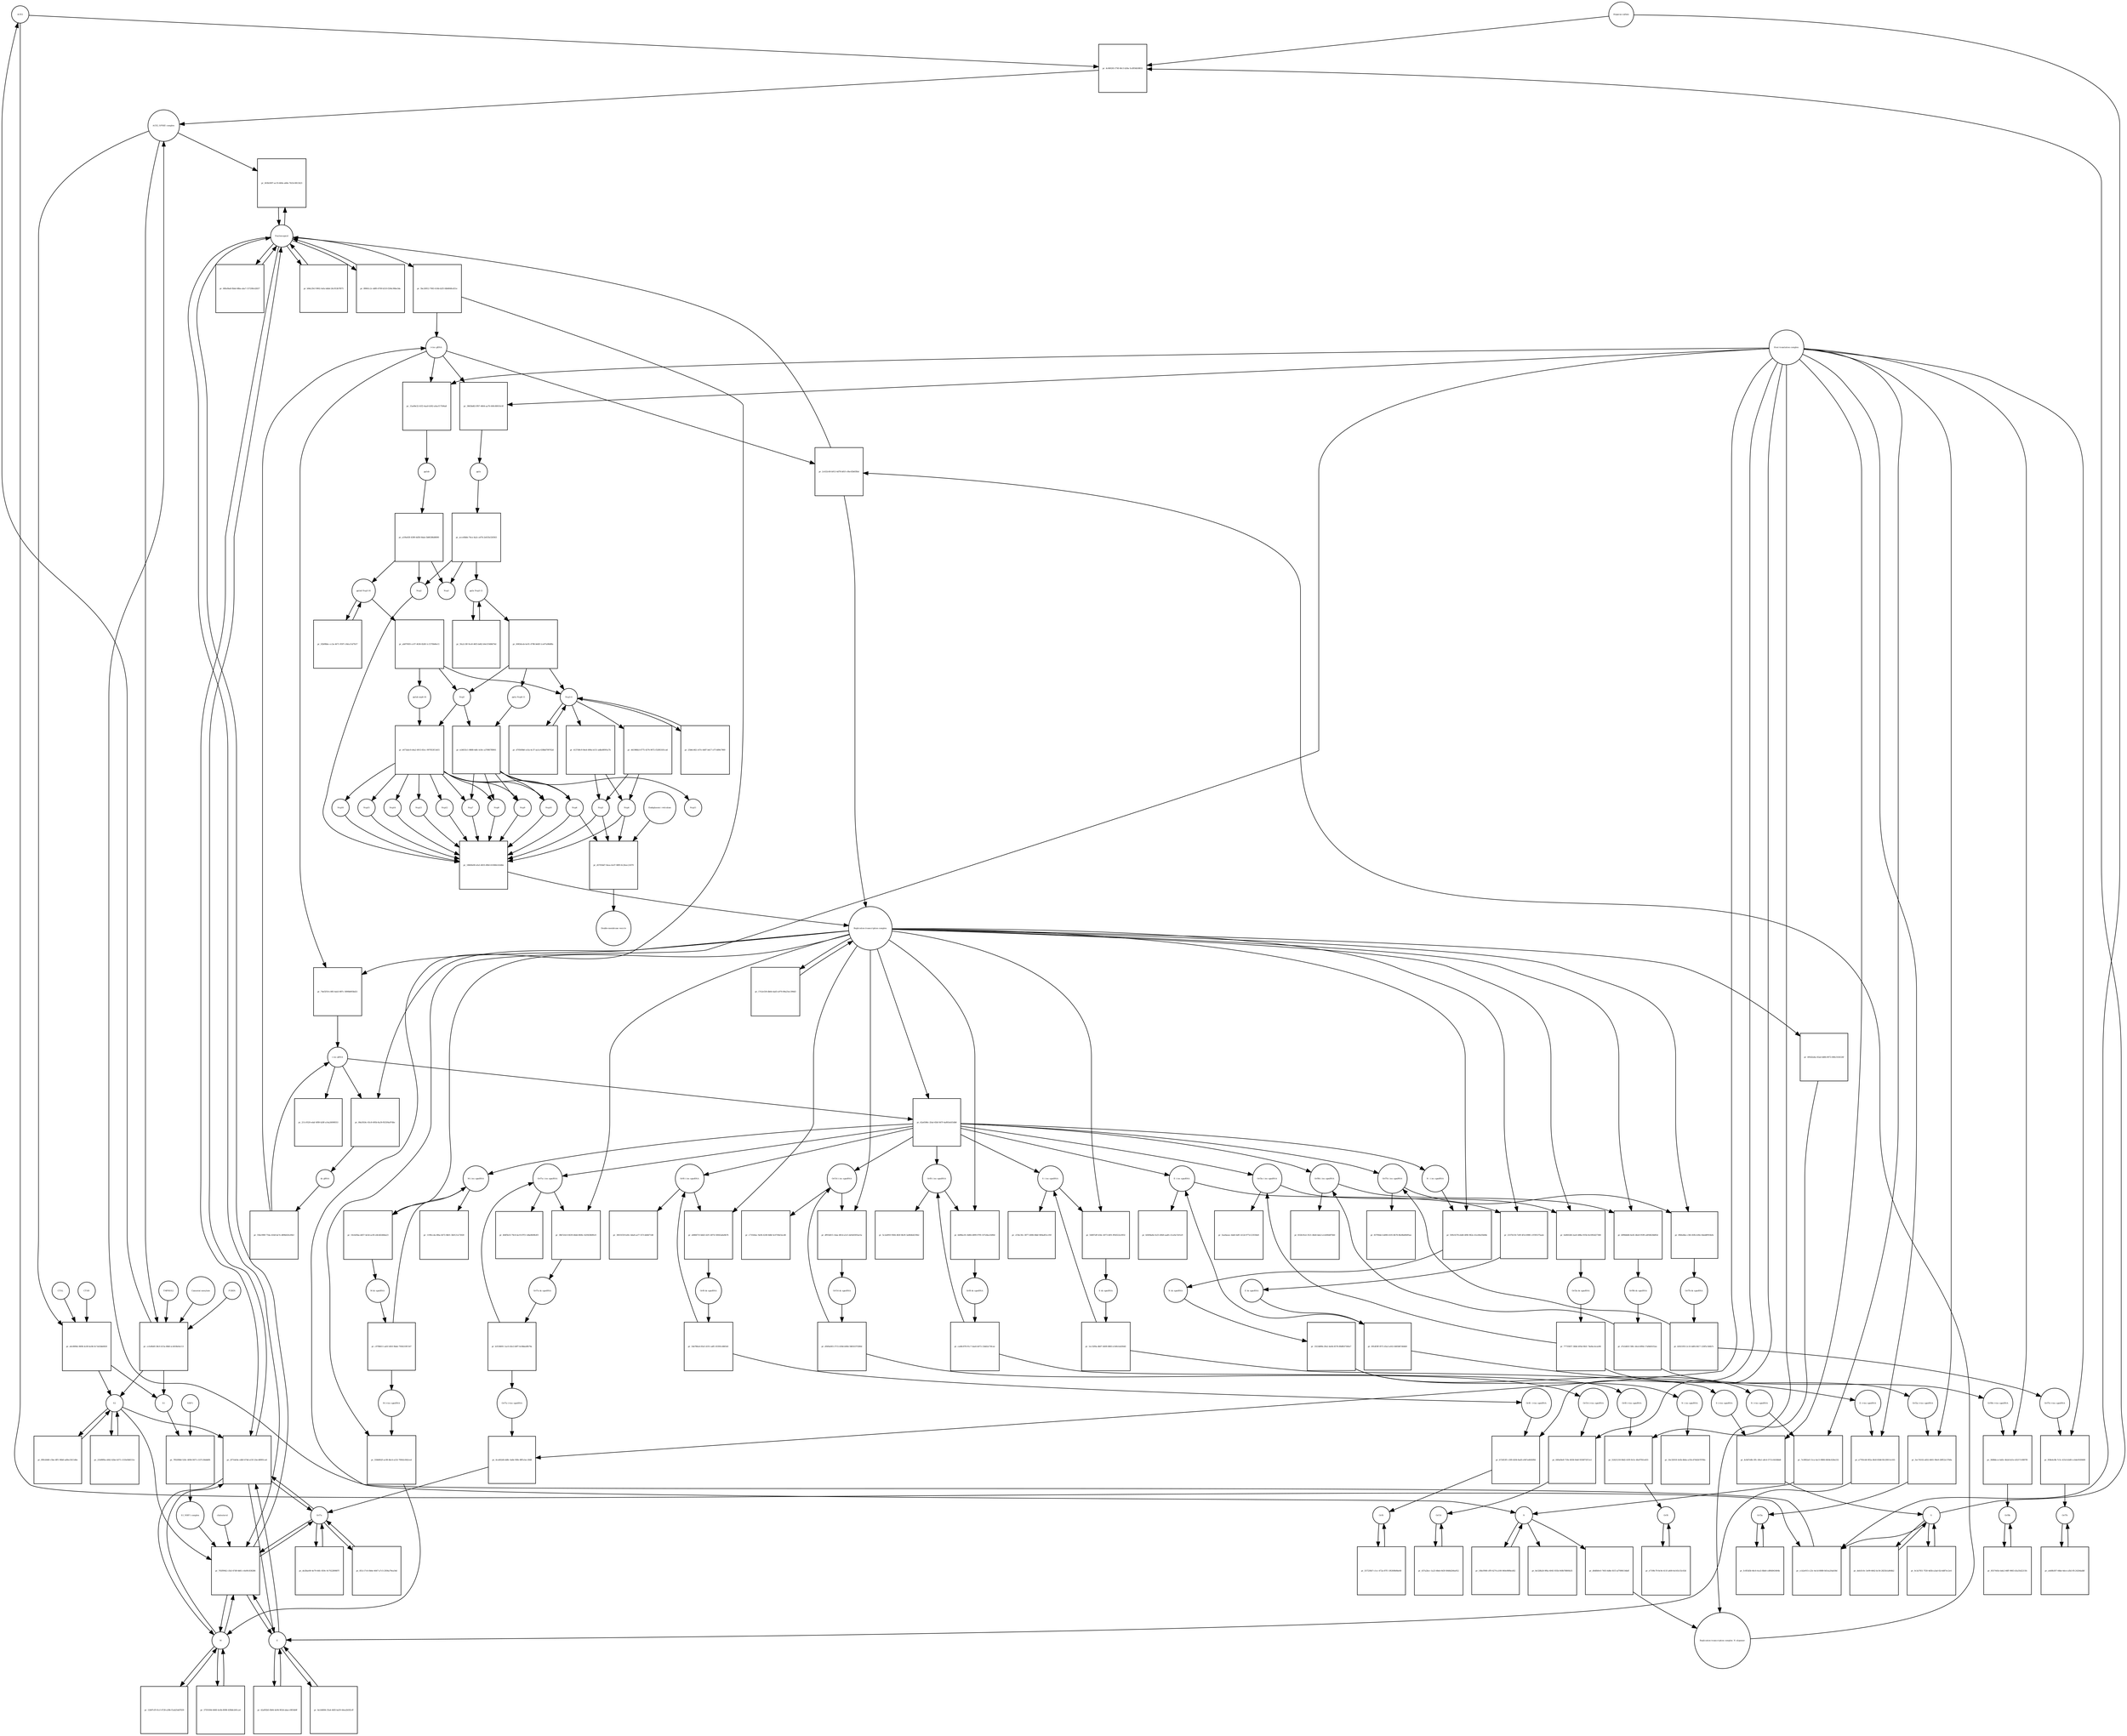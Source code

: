 strict digraph  {
ACE2 [annotation="", bipartite=0, cls=macromolecule, fontsize=4, label=ACE2, shape=circle];
"pr_4c660261-f74f-40c5-b26a-5cd954b58832" [annotation="", bipartite=1, cls=process, fontsize=4, label="pr_4c660261-f74f-40c5-b26a-5cd954b58832", shape=square];
"ACE2_SPIKE complex" [annotation="", bipartite=0, cls=complex, fontsize=4, label="ACE2_SPIKE complex", shape=circle];
"Heparan sulfate" [annotation="urn_miriam_obo.chebi_CHEBI%3A28815", bipartite=0, cls="simple chemical", fontsize=4, label="Heparan sulfate", shape=circle];
S [annotation=urn_miriam_uniprot_P0DTC2, bipartite=0, cls=macromolecule, fontsize=4, label=S, shape=circle];
Nucleocapsid [annotation="urn_miriam_obo.go_GO%3A0019013", bipartite=0, cls=complex, fontsize=4, label=Nucleocapsid, shape=circle];
"pr_603b3097-ac19-460e-a68e-7b53c0813423" [annotation="", bipartite=1, cls=process, fontsize=4, label="pr_603b3097-ac19-460e-a68e-7b53c0813423", shape=square];
"pr_a6c889b2-8696-4c69-bc86-9c7a62bb0820" [annotation="", bipartite=1, cls=process, fontsize=4, label="pr_a6c889b2-8696-4c69-bc86-9c7a62bb0820", shape=square];
S2 [annotation=urn_miriam_interpro_IPR002552, bipartite=0, cls=macromolecule, fontsize=4, label=S2, shape=circle];
CTSB [annotation="", bipartite=0, cls=macromolecule, fontsize=4, label=CTSB, shape=circle];
CTSL [annotation="", bipartite=0, cls=macromolecule, fontsize=4, label=CTSL, shape=circle];
S1 [annotation=urn_miriam_interpro_IPR002551, bipartite=0, cls=macromolecule, fontsize=4, label=S1, shape=circle];
"pr_ccb2e915-c23c-4e1d-8088-0d1ea20ab58d" [annotation="", bipartite=1, cls=process, fontsize=4, label="pr_ccb2e915-c23c-4e1d-8088-0d1ea20ab58d", shape=square];
"pr_765f9942-c5b3-47d9-8d61-c6e9fc838286" [annotation="", bipartite=1, cls=process, fontsize=4, label="pr_765f9942-c5b3-47d9-8d61-c6e9fc838286", shape=square];
cholesterol [annotation="urn_miriam_obo.chebi_CHEBI%3A16113", bipartite=0, cls="simple chemical", fontsize=4, label=cholesterol, shape=circle];
"S1_NRP1 complex" [annotation="", bipartite=0, cls=complex, fontsize=4, label="S1_NRP1 complex", shape=circle];
E [annotation=urn_miriam_uniprot_P0DTC4, bipartite=0, cls=macromolecule, fontsize=4, label=E, shape=circle];
M [annotation=urn_miriam_uniprot_P0DTC5, bipartite=0, cls=macromolecule, fontsize=4, label=M, shape=circle];
Orf7a [annotation=urn_miriam_uniprot_P0DTC7, bipartite=0, cls=macromolecule, fontsize=4, label=Orf7a, shape=circle];
"pr_5bc26912-7083-414b-b2f3-fdb6848cd51e" [annotation="", bipartite=1, cls=process, fontsize=4, label="pr_5bc26912-7083-414b-b2f3-fdb6848cd51e", shape=square];
"(+)ss gRNA" [annotation=urn_miriam_refseq_NC_045512, bipartite=0, cls="nucleic acid feature", fontsize=4, label="(+)ss gRNA", shape=circle];
N [annotation=urn_miriam_uniprot_P0DTC9, bipartite=0, cls="macromolecule multimer", fontsize=4, label=N, shape=circle];
"pr_b9dc29cf-9002-4efa-bdbd-26c953b7f875" [annotation="", bipartite=1, cls=process, fontsize=4, label="pr_b9dc29cf-9002-4efa-bdbd-26c953b7f875", shape=square];
"pr_89841c2c-ddf0-4769-b510-f264c96be3da" [annotation="", bipartite=1, cls=process, fontsize=4, label="pr_89841c2c-ddf0-4769-b510-f264c96be3da", shape=square];
"pr_8e328b26-9f6a-4045-935b-049b78800b35" [annotation="", bipartite=1, cls=process, fontsize=4, label="pr_8e328b26-9f6a-4045-935b-049b78800b35", shape=square];
"pr_18bcf908-cff9-4274-a100-060e989bcd02" [annotation="", bipartite=1, cls=process, fontsize=4, label="pr_18bcf908-cff9-4274-a100-060e989bcd02", shape=square];
"N (+)ss sgmRNA" [annotation=urn_miriam_ncbigene_43740575, bipartite=0, cls="nucleic acid feature", fontsize=4, label="N (+)ss sgmRNA", shape=circle];
"pr_7e3002a0-11ca-4a13-9806-6604c626e232" [annotation="", bipartite=1, cls=process, fontsize=4, label="pr_7e3002a0-11ca-4a13-9806-6604c626e232", shape=square];
"Host translation complex" [annotation="urn_miriam_obo.go_GO%3A0070992", bipartite=0, cls=complex, fontsize=4, label="Host translation complex", shape=circle];
"pr_68fa0ba8-fbbd-48ba-aba7-157208cd2837" [annotation="", bipartite=1, cls=process, fontsize=4, label="pr_68fa0ba8-fbbd-48ba-aba7-157208cd2837", shape=square];
"pr_ccfa9b49-38c0-415a-86bf-ec4038e9a113" [annotation="", bipartite=1, cls=process, fontsize=4, label="pr_ccfa9b49-38c0-415a-86bf-ec4038e9a113", shape=square];
FURIN [annotation="", bipartite=0, cls=macromolecule, fontsize=4, label=FURIN, shape=circle];
TMPRSS2 [annotation="", bipartite=0, cls=macromolecule, fontsize=4, label=TMPRSS2, shape=circle];
"Camostat mesylate" [annotation="urn_miriam_pubchem.compound_2536", bipartite=0, cls="simple chemical", fontsize=4, label="Camostat mesylate", shape=circle];
"pr_9f9cb9d0-c5be-4ff1-96b0-ad9ec5611d6e" [annotation="", bipartite=1, cls=process, fontsize=4, label="pr_9f9cb9d0-c5be-4ff1-96b0-ad9ec5611d6e", shape=square];
"Replication transcription complex_N oligomer" [annotation="", bipartite=0, cls=complex, fontsize=4, label="Replication transcription complex_N oligomer", shape=circle];
"pr_2c432c60-b913-4d78-b81f-c0bc63b65fbd" [annotation="", bipartite=1, cls=process, fontsize=4, label="pr_2c432c60-b913-4d78-b81f-c0bc63b65fbd", shape=square];
"Replication transcription complex" [annotation="", bipartite=0, cls=complex, fontsize=4, label="Replication transcription complex", shape=circle];
"pr_2f71de9a-cdb9-474d-a15f-23ec48991ca6" [annotation="", bipartite=1, cls=process, fontsize=4, label="pr_2f71de9a-cdb9-474d-a15f-23ec48991ca6", shape=square];
"pr_21b99f0a-e842-42be-b371-c533e0b8151e" [annotation="", bipartite=1, cls=process, fontsize=4, label="pr_21b99f0a-e842-42be-b371-c533e0b8151e", shape=square];
"pp1a Nsp3-11" [annotation=urn_miriam_uniprot_P0DTC1, bipartite=0, cls=macromolecule, fontsize=4, label="pp1a Nsp3-11", shape=circle];
"pr_6083dceb-bc81-4788-b6d9-1ce07a08d8fa" [annotation="", bipartite=1, cls=process, fontsize=4, label="pr_6083dceb-bc81-4788-b6d9-1ce07a08d8fa", shape=square];
"pp1a Nsp6-11" [annotation=urn_miriam_uniprot_P0DTC1, bipartite=0, cls=macromolecule, fontsize=4, label="pp1a Nsp6-11", shape=circle];
"Nsp3-4" [annotation="urn_miriam_ncbiprotein_YP_009725299|urn_miriam_ncbiprotein_YP_009725300", bipartite=0, cls=macromolecule, fontsize=4, label="Nsp3-4", shape=circle];
Nsp5 [annotation=urn_miriam_ncbiprotein_YP_009725301, bipartite=0, cls="macromolecule multimer", fontsize=4, label=Nsp5, shape=circle];
"Endoplasmic reticulum" [annotation="urn_miriam_obo.go_GO%3A0005783", bipartite=0, cls=complex, fontsize=4, label="Endoplasmic reticulum", shape=circle];
"pr_d57056d7-9eea-4cd7-98f9-0c2feec21879" [annotation="", bipartite=1, cls=process, fontsize=4, label="pr_d57056d7-9eea-4cd7-98f9-0c2feec21879", shape=square];
"Double-membrane vesicle" [annotation="urn_miriam_obo.go_GO%3A0039718", bipartite=0, cls=complex, fontsize=4, label="Double-membrane vesicle", shape=circle];
Nsp4 [annotation=urn_miriam_ncbiprotein_YP_009725300, bipartite=0, cls=macromolecule, fontsize=4, label=Nsp4, shape=circle];
Nsp3 [annotation=urn_miriam_ncbiprotein_YP_009725299, bipartite=0, cls=macromolecule, fontsize=4, label=Nsp3, shape=circle];
Nsp6 [annotation=urn_miriam_ncbiprotein_YP_009725302, bipartite=0, cls=macromolecule, fontsize=4, label=Nsp6, shape=circle];
"pr_5fa2c18f-9ce9-46f3-bd42-b0e519d8d74d" [annotation="", bipartite=1, cls=process, fontsize=4, label="pr_5fa2c18f-9ce9-46f3-bd42-b0e519d8d74d", shape=square];
"pr_25b6c462-c67e-4487-b417-cf71489e7969" [annotation="", bipartite=1, cls=process, fontsize=4, label="pr_25b6c462-c67e-4487-b417-cf71489e7969", shape=square];
"pp1ab Nsp3-16" [annotation=urn_miriam_uniprot_P0DTD1, bipartite=0, cls=macromolecule, fontsize=4, label="pp1ab Nsp3-16", shape=circle];
"pr_02bf8bbc-cc3a-4471-9597-c9dca7af7b57" [annotation="", bipartite=1, cls=process, fontsize=4, label="pr_02bf8bbc-cc3a-4471-9597-c9dca7af7b57", shape=square];
"pr_ab87f493-cc07-4636-82d9-1c1570b46e11" [annotation="", bipartite=1, cls=process, fontsize=4, label="pr_ab87f493-cc07-4636-82d9-1c1570b46e11", shape=square];
"pp1ab nsp6-16" [annotation=urn_miriam_uniprot_P0DTD1, bipartite=0, cls=macromolecule, fontsize=4, label="pp1ab nsp6-16", shape=circle];
"pr_12b97cff-61cf-4728-a30b-f1ab25dd7839" [annotation="", bipartite=1, cls=process, fontsize=4, label="pr_12b97cff-61cf-4728-a30b-f1ab25dd7839", shape=square];
"pr_42af92b5-fb84-4e94-963d-abacc0854b9f" [annotation="", bipartite=1, cls=process, fontsize=4, label="pr_42af92b5-fb84-4e94-963d-abacc0854b9f", shape=square];
"pr_0c3a7051-7f20-4d5b-a3ad-02c4d87ec2e4" [annotation="", bipartite=1, cls=process, fontsize=4, label="pr_0c3a7051-7f20-4d5b-a3ad-02c4d87ec2e4", shape=square];
"pr_375f169d-4660-4c6b-8098-43fb8cb91ca4" [annotation="", bipartite=1, cls=process, fontsize=4, label="pr_375f169d-4660-4c6b-8098-43fb8cb91ca4", shape=square];
"pr_0a1d4084-35a4-4fd5-ba59-44ea2b5f2cff" [annotation="", bipartite=1, cls=process, fontsize=4, label="pr_0a1d4084-35a4-4fd5-ba59-44ea2b5f2cff", shape=square];
"pr_deb1fc0c-3e99-4642-bc56-2825b1a864b2" [annotation="", bipartite=1, cls=process, fontsize=4, label="pr_deb1fc0c-3e99-4642-bc56-2825b1a864b2", shape=square];
"pr_de28ae00-4e79-44fc-859c-9c702289887f" [annotation="", bipartite=1, cls=process, fontsize=4, label="pr_de28ae00-4e79-44fc-859c-9c702289887f", shape=square];
Orf6 [annotation=urn_miriam_uniprot_P0DTC6, bipartite=0, cls=macromolecule, fontsize=4, label=Orf6, shape=circle];
"pr_557230b7-c1cc-472a-87f1-1f6369b9be08" [annotation="", bipartite=1, cls=process, fontsize=4, label="pr_557230b7-c1cc-472a-87f1-1f6369b9be08", shape=square];
Orf3a [annotation=urn_miriam_uniprot_P0DTC3, bipartite=0, cls=macromolecule, fontsize=4, label=Orf3a, shape=circle];
"pr_fc0f3d3b-46c6-4ca5-8bb0-cd9fd043404b" [annotation="", bipartite=1, cls=process, fontsize=4, label="pr_fc0f3d3b-46c6-4ca5-8bb0-cd9fd043404b", shape=square];
Orf8 [annotation=urn_miriam_uniprot_P0DTC8, bipartite=0, cls=macromolecule, fontsize=4, label=Orf8, shape=circle];
"pr_e7198c79-8c9e-411f-a400-6e165c55c63d" [annotation="", bipartite=1, cls=process, fontsize=4, label="pr_e7198c79-8c9e-411f-a400-6e165c55c63d", shape=square];
Orf9b [annotation=urn_miriam_uniprot_P0DTD2, bipartite=0, cls=macromolecule, fontsize=4, label=Orf9b, shape=circle];
"pr_8557445e-bde2-46ff-9083-d3a35d2215fc" [annotation="", bipartite=1, cls=process, fontsize=4, label="pr_8557445e-bde2-46ff-9083-d3a35d2215fc", shape=square];
Orf14 [annotation=urn_miriam_uniprot_P0DTD3, bipartite=0, cls=macromolecule, fontsize=4, label=Orf14, shape=circle];
"pr_437a2bcc-1a23-48eb-9d3f-69d6d246a952" [annotation="", bipartite=1, cls=process, fontsize=4, label="pr_437a2bcc-1a23-48eb-9d3f-69d6d246a952", shape=square];
Orf7b [annotation=urn_miriam_uniprot_P0DTD8, bipartite=0, cls=macromolecule, fontsize=4, label=Orf7b, shape=circle];
"pr_a4d0b307-44be-4dce-a5b3-ffc2420dadbf" [annotation="", bipartite=1, cls=process, fontsize=4, label="pr_a4d0b307-44be-4dce-a5b3-ffc2420dadbf", shape=square];
"pr_851c17c6-0b6e-4647-a7c5-2936a79ea54d" [annotation="", bipartite=1, cls=process, fontsize=4, label="pr_851c17c6-0b6e-4647-a7c5-2936a79ea54d", shape=square];
"M (+)ss sgmRNA" [annotation="", bipartite=0, cls="nucleic acid feature", fontsize=4, label="M (+)ss sgmRNA", shape=circle];
"pr_558d062f-ac08-4bc4-a232-70042c842ced" [annotation="", bipartite=1, cls=process, fontsize=4, label="pr_558d062f-ac08-4bc4-a232-70042c842ced", shape=square];
"E (+)ss sgmRNA" [annotation="", bipartite=0, cls="nucleic acid feature", fontsize=4, label="E (+)ss sgmRNA", shape=circle];
"pr_a7765cb0-0f2a-4fe8-83b8-fb129011e165" [annotation="", bipartite=1, cls=process, fontsize=4, label="pr_a7765cb0-0f2a-4fe8-83b8-fb129011e165", shape=square];
"S (+)ss sgmRNA" [annotation="", bipartite=0, cls="nucleic acid feature", fontsize=4, label="S (+)ss sgmRNA", shape=circle];
"pr_4c8d7e8b-1ffc-49a1-a8c4-5711c6434bb8" [annotation="", bipartite=1, cls=process, fontsize=4, label="pr_4c8d7e8b-1ffc-49a1-a8c4-5711c6434bb8", shape=square];
"Orf7a (+)ss sgmRNA" [annotation="", bipartite=0, cls="nucleic acid feature", fontsize=4, label="Orf7a (+)ss sgmRNA", shape=circle];
"pr_4ca462d4-dd8c-4a8e-90fe-8ff5cbcc3fd8" [annotation="", bipartite=1, cls=process, fontsize=4, label="pr_4ca462d4-dd8c-4a8e-90fe-8ff5cbcc3fd8", shape=square];
"Orf6  (+)ss sgmRNA" [annotation="", bipartite=0, cls="nucleic acid feature", fontsize=4, label="Orf6  (+)ss sgmRNA", shape=circle];
"pr_b72453f1-c5f8-4204-8ad5-e947a4045f84" [annotation="", bipartite=1, cls=process, fontsize=4, label="pr_b72453f1-c5f8-4204-8ad5-e947a4045f84", shape=square];
"Orf3a (+)ss sgmRNA" [annotation="", bipartite=0, cls="nucleic acid feature", fontsize=4, label="Orf3a (+)ss sgmRNA", shape=circle];
"pr_5ec74102-a832-4601-90e9-20ff22c57b9a" [annotation="", bipartite=1, cls=process, fontsize=4, label="pr_5ec74102-a832-4601-90e9-20ff22c57b9a", shape=square];
"Orf8 (+)ss sgmRNA" [annotation="", bipartite=0, cls="nucleic acid feature", fontsize=4, label="Orf8 (+)ss sgmRNA", shape=circle];
"pr_52421218-06d2-41f0-9c5c-4fa97f41e455" [annotation="", bipartite=1, cls=process, fontsize=4, label="pr_52421218-06d2-41f0-9c5c-4fa97f41e455", shape=square];
"Orf9b (+)ss sgmRNA" [annotation="", bipartite=0, cls="nucleic acid feature", fontsize=4, label="Orf9b (+)ss sgmRNA", shape=circle];
"pr_3688dcce-bd3c-4b2d-b21e-d3217c0087f0" [annotation="", bipartite=1, cls=process, fontsize=4, label="pr_3688dcce-bd3c-4b2d-b21e-d3217c0087f0", shape=square];
"Orf14 (+)ss sgmRNA" [annotation="", bipartite=0, cls="nucleic acid feature", fontsize=4, label="Orf14 (+)ss sgmRNA", shape=circle];
"pr_649af4e8-719e-4036-9ebf-9350f72f11e1" [annotation="", bipartite=1, cls=process, fontsize=4, label="pr_649af4e8-719e-4036-9ebf-9350f72f11e1", shape=square];
"Orf7b (+)ss sgmRNA" [annotation="", bipartite=0, cls="nucleic acid feature", fontsize=4, label="Orf7b (+)ss sgmRNA", shape=circle];
"pr_958e4c8b-7c5c-431d-b3d0-ccb4e9169400" [annotation="", bipartite=1, cls=process, fontsize=4, label="pr_958e4c8b-7c5c-431d-b3d0-ccb4e9169400", shape=square];
"(-)ss gRNA" [annotation=urn_miriam_refseq_NC_045512, bipartite=0, cls="nucleic acid feature", fontsize=4, label="(-)ss gRNA", shape=circle];
"pr_211c9320-edaf-4f89-b28f-a14a26098553" [annotation="", bipartite=1, cls=process, fontsize=4, label="pr_211c9320-edaf-4f89-b28f-a14a26098553", shape=square];
"pr_d0d0b9c0-7493-4d8e-81f3-af7898154bdf" [annotation="", bipartite=1, cls=process, fontsize=4, label="pr_d0d0b9c0-7493-4d8e-81f3-af7898154bdf", shape=square];
"pr_74ef2f18-c085-4ab3-887c-5890b893bd21" [annotation="", bipartite=1, cls=process, fontsize=4, label="pr_74ef2f18-c085-4ab3-887c-5890b893bd21", shape=square];
"M (-)ss sgmRNA" [annotation=urn_miriam_ncbigene_43740571, bipartite=0, cls="nucleic acid feature", fontsize=4, label="M (-)ss sgmRNA", shape=circle];
"pr_1199ccda-6fba-4472-8b01-3b0121a73020" [annotation="", bipartite=1, cls=process, fontsize=4, label="pr_1199ccda-6fba-4472-8b01-3b0121a73020", shape=square];
"E (-)ss sgmRNA" [annotation=urn_miriam_ncbigene_43740570, bipartite=0, cls="nucleic acid feature", fontsize=4, label="E (-)ss sgmRNA", shape=circle];
"pr_b5694a8e-fe25-40b9-aad0-c5ce0a7e01e9" [annotation="", bipartite=1, cls=process, fontsize=4, label="pr_b5694a8e-fe25-40b9-aad0-c5ce0a7e01e9", shape=square];
"S (-)ss sgmRNA" [annotation="", bipartite=0, cls="nucleic acid feature", fontsize=4, label="S (-)ss sgmRNA", shape=circle];
"pr_cf34c30c-3877-4086-8bbf-969adf3cc05f" [annotation="", bipartite=1, cls=process, fontsize=4, label="pr_cf34c30c-3877-4086-8bbf-969adf3cc05f", shape=square];
"Orf7a (-)ss sgmRNA" [annotation="", bipartite=0, cls="nucleic acid feature", fontsize=4, label="Orf7a (-)ss sgmRNA", shape=circle];
"pr_4fdf5b33-79c8-4a19-87f3-1dbe8fd9b3f3" [annotation="", bipartite=1, cls=process, fontsize=4, label="pr_4fdf5b33-79c8-4a19-87f3-1dbe8fd9b3f3", shape=square];
"Orf6 (-)ss sgmRNA" [annotation="", bipartite=0, cls="nucleic acid feature", fontsize=4, label="Orf6 (-)ss sgmRNA", shape=circle];
"pr_30031f29-b20c-4da8-acf7-557c4d0d7148" [annotation="", bipartite=1, cls=process, fontsize=4, label="pr_30031f29-b20c-4da8-acf7-557c4d0d7148", shape=square];
"Orf3a (-)ss sgmRNA" [annotation="", bipartite=0, cls="nucleic acid feature", fontsize=4, label="Orf3a (-)ss sgmRNA", shape=circle];
"pr_5ea0aeac-4de8-4df1-b12d-977e123558e8" [annotation="", bipartite=1, cls=process, fontsize=4, label="pr_5ea0aeac-4de8-4df1-b12d-977e123558e8", shape=square];
"Orf8 (-)ss sgmRNA" [annotation="", bipartite=0, cls="nucleic acid feature", fontsize=4, label="Orf8 (-)ss sgmRNA", shape=circle];
"pr_5c2a695f-9584-482f-8b39-3a864b4259b2" [annotation="", bipartite=1, cls=process, fontsize=4, label="pr_5c2a695f-9584-482f-8b39-3a864b4259b2", shape=square];
"Orf9b (-)ss sgmRNA" [annotation="", bipartite=0, cls="nucleic acid feature", fontsize=4, label="Orf9b (-)ss sgmRNA", shape=circle];
"pr_832b19cd-3521-48e8-bda3-a1e606d07bfd" [annotation="", bipartite=1, cls=process, fontsize=4, label="pr_832b19cd-3521-48e8-bda3-a1e606d07bfd", shape=square];
"Orf14 (-)ss sgmRNA" [annotation="", bipartite=0, cls="nucleic acid feature", fontsize=4, label="Orf14 (-)ss sgmRNA", shape=circle];
"pr_c731b0ac-9a94-4249-8dbf-4c0740e5ecd6" [annotation="", bipartite=1, cls=process, fontsize=4, label="pr_c731b0ac-9a94-4249-8dbf-4c0740e5ecd6", shape=square];
"Orf7b (-)ss sgmRNA" [annotation="", bipartite=0, cls="nucleic acid feature", fontsize=4, label="Orf7b (-)ss sgmRNA", shape=circle];
"pr_83790de3-dd98-4105-8b78-8b28bd9d95ae" [annotation="", bipartite=1, cls=process, fontsize=4, label="pr_83790de3-dd98-4105-8b78-8b28bd9d95ae", shape=square];
"pr_08a5924c-65c8-495b-8a39-f025f4a97dbc" [annotation="", bipartite=1, cls=process, fontsize=4, label="pr_08a5924c-65c8-495b-8a39-f025f4a97dbc", shape=square];
"ds gRNA" [annotation=urn_miriam_refseq_NC_045512, bipartite=0, cls="nucleic acid feature", fontsize=4, label="ds gRNA", shape=circle];
"pr_10cb45ba-dd57-4e5d-ac85-e8cb6248da23" [annotation="", bipartite=1, cls=process, fontsize=4, label="pr_10cb45ba-dd57-4e5d-ac85-e8cb6248da23", shape=square];
"M ds sgmRNA" [annotation="", bipartite=0, cls="nucleic acid feature", fontsize=4, label="M ds sgmRNA", shape=circle];
"pr_2337b150-7e9f-4f1d-898f-c1f595375aab" [annotation="", bipartite=1, cls=process, fontsize=4, label="pr_2337b150-7e9f-4f1d-898f-c1f595375aab", shape=square];
"E ds sgmRNA" [annotation="", bipartite=0, cls="nucleic acid feature", fontsize=4, label="E ds sgmRNA", shape=circle];
"pr_54087eff-b54c-4073-bf01-ff64522e3932" [annotation="", bipartite=1, cls=process, fontsize=4, label="pr_54087eff-b54c-4073-bf01-ff64522e3932", shape=square];
"S ds sgmRNA" [annotation="", bipartite=0, cls="nucleic acid feature", fontsize=4, label="S ds sgmRNA", shape=circle];
"pr_38b7e0c0-8439-46dd-860b-14294366f0c8" [annotation="", bipartite=1, cls=process, fontsize=4, label="pr_38b7e0c0-8439-46dd-860b-14294366f0c8", shape=square];
"Orf7a ds sgmRNA" [annotation="", bipartite=0, cls="nucleic acid feature", fontsize=4, label="Orf7a ds sgmRNA", shape=circle];
"pr_e686671f-b6d3-42f1-b974-50043a6e8b76" [annotation="", bipartite=1, cls=process, fontsize=4, label="pr_e686671f-b6d3-42f1-b974-50043a6e8b76", shape=square];
"Orf6 ds sgmRNA" [annotation="", bipartite=0, cls="nucleic acid feature", fontsize=4, label="Orf6 ds sgmRNA", shape=circle];
"pr_fa060248-2ae0-488a-935b-0e1892d27368" [annotation="", bipartite=1, cls=process, fontsize=4, label="pr_fa060248-2ae0-488a-935b-0e1892d27368", shape=square];
"Orf3a ds sgmRNA" [annotation="", bipartite=0, cls="nucleic acid feature", fontsize=4, label="Orf3a ds sgmRNA", shape=circle];
"pr_6d98ec81-8d84-4899-97f0-107e8ea1b90d" [annotation="", bipartite=1, cls=process, fontsize=4, label="pr_6d98ec81-8d84-4899-97f0-107e8ea1b90d", shape=square];
"Orf8 ds sgmRNA" [annotation="", bipartite=0, cls="nucleic acid feature", fontsize=4, label="Orf8 ds sgmRNA", shape=circle];
"pr_bf96b8d6-6e45-46e8-9599-a4f04628d85d" [annotation="", bipartite=1, cls=process, fontsize=4, label="pr_bf96b8d6-6e45-46e8-9599-a4f04628d85d", shape=square];
"Orf9b ds sgmRNA" [annotation="", bipartite=0, cls="nucleic acid feature", fontsize=4, label="Orf9b ds sgmRNA", shape=circle];
"pr_df91b815-1daa-481d-a3c5-de9e8305ee5a" [annotation="", bipartite=1, cls=process, fontsize=4, label="pr_df91b815-1daa-481d-a3c5-de9e8305ee5a", shape=square];
"Orf14 ds sgmRNA" [annotation="", bipartite=0, cls="nucleic acid feature", fontsize=4, label="Orf14 ds sgmRNA", shape=circle];
"pr_0fbfa6be-c3fd-45fb-b30e-0dab8f918efe" [annotation="", bipartite=1, cls=process, fontsize=4, label="pr_0fbfa6be-c3fd-45fb-b30e-0dab8f918efe", shape=square];
"Orf7b ds sgmRNA" [annotation="", bipartite=0, cls="nucleic acid feature", fontsize=4, label="Orf7b ds sgmRNA", shape=circle];
"pr_55bc090f-754a-41b8-be7e-d89b62fe20b3" [annotation="", bipartite=1, cls=process, fontsize=4, label="pr_55bc090f-754a-41b8-be7e-d89b62fe20b3", shape=square];
"pr_c9786611-ad1f-481f-9bde-7936219f1547" [annotation="", bipartite=1, cls=process, fontsize=4, label="pr_c9786611-ad1f-481f-9bde-7936219f1547", shape=square];
"pr_091df3ff-f072-45a3-af43-0485867d0db9" [annotation="", bipartite=1, cls=process, fontsize=4, label="pr_091df3ff-f072-45a3-af43-0485867d0db9", shape=square];
"pr_1ec32f6a-db07-4609-8883-e549cb2d30d2" [annotation="", bipartite=1, cls=process, fontsize=4, label="pr_1ec32f6a-db07-4609-8883-e549cb2d30d2", shape=square];
"pr_b3536691-1ac0-43e2-b9f7-6c8bbedfb79a" [annotation="", bipartite=1, cls=process, fontsize=4, label="pr_b3536691-1ac0-43e2-b9f7-6c8bbedfb79a", shape=square];
"pr_1bb786e4-65e5-4351-adf1-83393c4865d1" [annotation="", bipartite=1, cls=process, fontsize=4, label="pr_1bb786e4-65e5-4351-adf1-83393c4865d1", shape=square];
"pr_77735857-36b6-495d-9fd1-74e8ec4cee98" [annotation="", bipartite=1, cls=process, fontsize=4, label="pr_77735857-36b6-495d-9fd1-74e8ec4cee98", shape=square];
"pr_ca48c878-91c7-4ae6-b072-23dd2a73fcae" [annotation="", bipartite=1, cls=process, fontsize=4, label="pr_ca48c878-91c7-4ae6-b072-23dd2a73fcae", shape=square];
"pr_47a5d61f-58fc-44cd-8f9d-17a0bf41f2ae" [annotation="", bipartite=1, cls=process, fontsize=4, label="pr_47a5d61f-58fc-44cd-8f9d-17a0bf41f2ae", shape=square];
"pr_d569a003-3715-439d-b984-5865037f389d" [annotation="", bipartite=1, cls=process, fontsize=4, label="pr_d569a003-3715-439d-b984-5865037f389d", shape=square];
"pr_b5021f03-2c10-4df4-8417-120f5c546b7c" [annotation="", bipartite=1, cls=process, fontsize=4, label="pr_b5021f03-2c10-4df4-8417-120f5c546b7c", shape=square];
"N  (-)ss sgmRNA" [annotation=urn_miriam_ncbigene_43740575, bipartite=0, cls="nucleic acid feature", fontsize=4, label="N  (-)ss sgmRNA", shape=circle];
"pr_509c0278-eb48-4f80-962e-41e26b25b68e" [annotation="", bipartite=1, cls=process, fontsize=4, label="pr_509c0278-eb48-4f80-962e-41e26b25b68e", shape=square];
"N ds sgmRNA" [annotation="", bipartite=0, cls="nucleic acid feature", fontsize=4, label="N ds sgmRNA", shape=circle];
"pr_3323d89b-29e2-4e84-8578-89dffd7360e7" [annotation="", bipartite=1, cls=process, fontsize=4, label="pr_3323d89b-29e2-4e84-8578-89dffd7360e7", shape=square];
"N (-)ss sgmRNA" [annotation="", bipartite=0, cls="nucleic acid feature", fontsize=4, label="N (-)ss sgmRNA", shape=circle];
pp1ab [annotation=urn_miriam_uniprot_P0DTD1, bipartite=0, cls=macromolecule, fontsize=4, label=pp1ab, shape=circle];
"pr_a1f4e83f-4389-4d58-9dab-5b86386d8690" [annotation="", bipartite=1, cls=process, fontsize=4, label="pr_a1f4e83f-4389-4d58-9dab-5b86386d8690", shape=square];
Nsp2 [annotation=urn_miriam_ncbiprotein_YP_009725298, bipartite=0, cls=macromolecule, fontsize=4, label=Nsp2, shape=circle];
Nsp1 [annotation=urn_miriam_ncbiprotein_YP_009725297, bipartite=0, cls=macromolecule, fontsize=4, label=Nsp1, shape=circle];
pp1a [annotation=urn_miriam_uniprot_P0DTC1, bipartite=0, cls=macromolecule, fontsize=4, label=pp1a, shape=circle];
"pr_acce6bbb-74ce-4a2c-a47b-2e635e326563" [annotation="", bipartite=1, cls=process, fontsize=4, label="pr_acce6bbb-74ce-4a2c-a47b-2e635e326563", shape=square];
"pr_d70569b8-ce5a-4c37-aa1a-638bd709762d" [annotation="", bipartite=1, cls=process, fontsize=4, label="pr_d70569b8-ce5a-4c37-aa1a-638bd709762d", shape=square];
"pr_441986b3-6775-4376-9072-f32f83181ca6" [annotation="", bipartite=1, cls=process, fontsize=4, label="pr_441986b3-6775-4376-9072-f32f83181ca6", shape=square];
"pr_4137d9c9-04e4-490a-b151-adbe8f091a7b" [annotation="", bipartite=1, cls=process, fontsize=4, label="pr_4137d9c9-04e4-490a-b151-adbe8f091a7b", shape=square];
"pr_e24033c1-8888-4dfc-b18c-a378f67f8901" [annotation="", bipartite=1, cls=process, fontsize=4, label="pr_e24033c1-8888-4dfc-b18c-a378f67f8901", shape=square];
Nsp7 [annotation=urn_miriam_ncbiprotein_YP_009725303, bipartite=0, cls=macromolecule, fontsize=4, label=Nsp7, shape=circle];
Nsp8 [annotation=urn_miriam_ncbiprotein_YP_009725304, bipartite=0, cls=macromolecule, fontsize=4, label=Nsp8, shape=circle];
Nsp9 [annotation=urn_miriam_ncbiprotein_YP_009725305, bipartite=0, cls=macromolecule, fontsize=4, label=Nsp9, shape=circle];
Nsp10 [annotation=urn_miriam_ncbiprotein_YP_009725306, bipartite=0, cls=macromolecule, fontsize=4, label=Nsp10, shape=circle];
Nsp11 [annotation=urn_miriam_ncbiprotein_YP_009725312, bipartite=0, cls=macromolecule, fontsize=4, label=Nsp11, shape=circle];
"pr_e673abc0-e6a2-4913-83cc-997053f13d15" [annotation="", bipartite=1, cls=process, fontsize=4, label="pr_e673abc0-e6a2-4913-83cc-997053f13d15", shape=square];
Nsp13 [annotation=urn_miriam_ncbiprotein_YP_009725308, bipartite=0, cls=macromolecule, fontsize=4, label=Nsp13, shape=circle];
Nsp12 [annotation=urn_miriam_ncbiprotein_YP_009725307, bipartite=0, cls=macromolecule, fontsize=4, label=Nsp12, shape=circle];
Nsp16 [annotation=urn_miriam_ncbiprotein_YP_009725311, bipartite=0, cls=macromolecule, fontsize=4, label=Nsp16, shape=circle];
Nsp15 [annotation=urn_miriam_ncbiprotein_YP_009725310, bipartite=0, cls=macromolecule, fontsize=4, label=Nsp15, shape=circle];
Nsp14 [annotation=urn_miriam_ncbiprotein_YP_009725309, bipartite=0, cls=macromolecule, fontsize=4, label=Nsp14, shape=circle];
"pr_18849e90-efa5-4835-8fb0-61006b143dbb" [annotation="", bipartite=1, cls=process, fontsize=4, label="pr_18849e90-efa5-4835-8fb0-61006b143dbb", shape=square];
"pr_3863bd63-ff67-4664-aa76-649c80010c0f" [annotation="", bipartite=1, cls=process, fontsize=4, label="pr_3863bd63-ff67-4664-aa76-649c80010c0f", shape=square];
"pr_15a49e32-41f2-4aa0-b302-a0acf17506a8" [annotation="", bipartite=1, cls=process, fontsize=4, label="pr_15a49e32-41f2-4aa0-b302-a0acf17506a8", shape=square];
"pr_1bc32018-3e5b-4b6a-a15b-d7442b7076fa" [annotation="", bipartite=1, cls=process, fontsize=4, label="pr_1bc32018-3e5b-4b6a-a15b-d7442b7076fa", shape=square];
"pr_17e2e530-db64-4ad3-a970-89a25ec390d3" [annotation="", bipartite=1, cls=process, fontsize=4, label="pr_17e2e530-db64-4ad3-a970-89a25ec390d3", shape=square];
"pr_495d2a4a-45ad-4d84-8972-80fe31fd126f" [annotation="", bipartite=1, cls=process, fontsize=4, label="pr_495d2a4a-45ad-4d84-8972-80fe31fd126f", shape=square];
"pr_62a6586c-2fad-45bf-847f-4a893eb55db8" [annotation="", bipartite=1, cls=process, fontsize=4, label="pr_62a6586c-2fad-45bf-847f-4a893eb55db8", shape=square];
"pr_7f0209b6-520c-4094-9471-c537c36dddf4" [annotation="", bipartite=1, cls=process, fontsize=4, label="pr_7f0209b6-520c-4094-9471-c537c36dddf4", shape=square];
NRP1 [annotation="", bipartite=0, cls=macromolecule, fontsize=4, label=NRP1, shape=circle];
ACE2 -> "pr_4c660261-f74f-40c5-b26a-5cd954b58832"  [annotation="", interaction_type=consumption];
ACE2 -> "pr_ccb2e915-c23c-4e1d-8088-0d1ea20ab58d"  [annotation="", interaction_type=consumption];
"pr_4c660261-f74f-40c5-b26a-5cd954b58832" -> "ACE2_SPIKE complex"  [annotation="", interaction_type=production];
"ACE2_SPIKE complex" -> "pr_603b3097-ac19-460e-a68e-7b53c0813423"  [annotation="urn_miriam_pubmed_32142651|urn_miriam_pubmed_32094589|urn_miriam_taxonomy_2697049", interaction_type=stimulation];
"ACE2_SPIKE complex" -> "pr_a6c889b2-8696-4c69-bc86-9c7a62bb0820"  [annotation="", interaction_type=consumption];
"ACE2_SPIKE complex" -> "pr_ccfa9b49-38c0-415a-86bf-ec4038e9a113"  [annotation="", interaction_type=consumption];
"Heparan sulfate" -> "pr_4c660261-f74f-40c5-b26a-5cd954b58832"  [annotation="urn_miriam_pubmed_32142651|urn_miriam_pubmed_32094589|urn_miriam_taxonomy_2697049|urn_miriam_pubmed_32970989", interaction_type=stimulation];
"Heparan sulfate" -> "pr_ccb2e915-c23c-4e1d-8088-0d1ea20ab58d"  [annotation="urn_miriam_pubmed_32142651|urn_miriam_pubmed_32094589|urn_miriam_taxonomy_2697049|urn_miriam_pubmed_32155444|urn_miriam_pubmed_32970989", interaction_type=stimulation];
S -> "pr_4c660261-f74f-40c5-b26a-5cd954b58832"  [annotation="", interaction_type=consumption];
S -> "pr_ccb2e915-c23c-4e1d-8088-0d1ea20ab58d"  [annotation="", interaction_type=consumption];
S -> "pr_0c3a7051-7f20-4d5b-a3ad-02c4d87ec2e4"  [annotation="", interaction_type=consumption];
S -> "pr_deb1fc0c-3e99-4642-bc56-2825b1a864b2"  [annotation="", interaction_type=consumption];
Nucleocapsid -> "pr_603b3097-ac19-460e-a68e-7b53c0813423"  [annotation="", interaction_type=consumption];
Nucleocapsid -> "pr_765f9942-c5b3-47d9-8d61-c6e9fc838286"  [annotation="", interaction_type=consumption];
Nucleocapsid -> "pr_5bc26912-7083-414b-b2f3-fdb6848cd51e"  [annotation="", interaction_type=consumption];
Nucleocapsid -> "pr_b9dc29cf-9002-4efa-bdbd-26c953b7f875"  [annotation="", interaction_type=consumption];
Nucleocapsid -> "pr_89841c2c-ddf0-4769-b510-f264c96be3da"  [annotation="", interaction_type=consumption];
Nucleocapsid -> "pr_68fa0ba8-fbbd-48ba-aba7-157208cd2837"  [annotation="", interaction_type=consumption];
Nucleocapsid -> "pr_2f71de9a-cdb9-474d-a15f-23ec48991ca6"  [annotation="", interaction_type=consumption];
"pr_603b3097-ac19-460e-a68e-7b53c0813423" -> Nucleocapsid  [annotation="", interaction_type=production];
"pr_a6c889b2-8696-4c69-bc86-9c7a62bb0820" -> S2  [annotation="", interaction_type=production];
"pr_a6c889b2-8696-4c69-bc86-9c7a62bb0820" -> S1  [annotation="", interaction_type=production];
S2 -> "pr_765f9942-c5b3-47d9-8d61-c6e9fc838286"  [annotation="urn_miriam_pubmed_32142651|urn_miriam_pubmed_32094589|urn_miriam_pubmed_32047258|urn_miriam_taxonomy_2697049|urn_miriam_pubmed_32944968", interaction_type=stimulation];
S2 -> "pr_9f9cb9d0-c5be-4ff1-96b0-ad9ec5611d6e"  [annotation="", interaction_type=consumption];
S2 -> "pr_2f71de9a-cdb9-474d-a15f-23ec48991ca6"  [annotation="urn_miriam_pubmed_32142651|urn_miriam_pubmed_32047258|urn_miriam_taxonomy_2697049", interaction_type=stimulation];
S2 -> "pr_21b99f0a-e842-42be-b371-c533e0b8151e"  [annotation="", interaction_type=consumption];
CTSB -> "pr_a6c889b2-8696-4c69-bc86-9c7a62bb0820"  [annotation="urn_miriam_pubmed_32142651|urn_miriam_taxonomy_2697049", interaction_type=catalysis];
CTSL -> "pr_a6c889b2-8696-4c69-bc86-9c7a62bb0820"  [annotation="urn_miriam_pubmed_32142651|urn_miriam_taxonomy_2697049", interaction_type=catalysis];
S1 -> "pr_7f0209b6-520c-4094-9471-c537c36dddf4"  [annotation="", interaction_type=consumption];
"pr_ccb2e915-c23c-4e1d-8088-0d1ea20ab58d" -> "ACE2_SPIKE complex"  [annotation="", interaction_type=production];
"pr_765f9942-c5b3-47d9-8d61-c6e9fc838286" -> Nucleocapsid  [annotation="", interaction_type=production];
"pr_765f9942-c5b3-47d9-8d61-c6e9fc838286" -> E  [annotation="", interaction_type=production];
"pr_765f9942-c5b3-47d9-8d61-c6e9fc838286" -> M  [annotation="", interaction_type=production];
"pr_765f9942-c5b3-47d9-8d61-c6e9fc838286" -> Orf7a  [annotation="", interaction_type=production];
cholesterol -> "pr_765f9942-c5b3-47d9-8d61-c6e9fc838286"  [annotation="urn_miriam_pubmed_32142651|urn_miriam_pubmed_32094589|urn_miriam_pubmed_32047258|urn_miriam_taxonomy_2697049|urn_miriam_pubmed_32944968", interaction_type=stimulation];
"S1_NRP1 complex" -> "pr_765f9942-c5b3-47d9-8d61-c6e9fc838286"  [annotation="urn_miriam_pubmed_32142651|urn_miriam_pubmed_32094589|urn_miriam_pubmed_32047258|urn_miriam_taxonomy_2697049|urn_miriam_pubmed_32944968", interaction_type=stimulation];
E -> "pr_765f9942-c5b3-47d9-8d61-c6e9fc838286"  [annotation="", interaction_type=consumption];
E -> "pr_2f71de9a-cdb9-474d-a15f-23ec48991ca6"  [annotation="", interaction_type=consumption];
E -> "pr_42af92b5-fb84-4e94-963d-abacc0854b9f"  [annotation="", interaction_type=consumption];
E -> "pr_0a1d4084-35a4-4fd5-ba59-44ea2b5f2cff"  [annotation="", interaction_type=consumption];
M -> "pr_765f9942-c5b3-47d9-8d61-c6e9fc838286"  [annotation="", interaction_type=consumption];
M -> "pr_2f71de9a-cdb9-474d-a15f-23ec48991ca6"  [annotation="", interaction_type=consumption];
M -> "pr_12b97cff-61cf-4728-a30b-f1ab25dd7839"  [annotation="", interaction_type=consumption];
M -> "pr_375f169d-4660-4c6b-8098-43fb8cb91ca4"  [annotation="", interaction_type=consumption];
Orf7a -> "pr_765f9942-c5b3-47d9-8d61-c6e9fc838286"  [annotation="", interaction_type=consumption];
Orf7a -> "pr_2f71de9a-cdb9-474d-a15f-23ec48991ca6"  [annotation="", interaction_type=consumption];
Orf7a -> "pr_de28ae00-4e79-44fc-859c-9c702289887f"  [annotation="", interaction_type=consumption];
Orf7a -> "pr_851c17c6-0b6e-4647-a7c5-2936a79ea54d"  [annotation="", interaction_type=consumption];
"pr_5bc26912-7083-414b-b2f3-fdb6848cd51e" -> "(+)ss gRNA"  [annotation="", interaction_type=production];
"pr_5bc26912-7083-414b-b2f3-fdb6848cd51e" -> N  [annotation="", interaction_type=production];
"(+)ss gRNA" -> "pr_2c432c60-b913-4d78-b81f-c0bc63b65fbd"  [annotation="", interaction_type=consumption];
"(+)ss gRNA" -> "pr_74ef2f18-c085-4ab3-887c-5890b893bd21"  [annotation="", interaction_type=consumption];
"(+)ss gRNA" -> "pr_3863bd63-ff67-4664-aa76-649c80010c0f"  [annotation="", interaction_type=consumption];
"(+)ss gRNA" -> "pr_15a49e32-41f2-4aa0-b302-a0acf17506a8"  [annotation="", interaction_type=consumption];
N -> "pr_8e328b26-9f6a-4045-935b-049b78800b35"  [annotation="", interaction_type=consumption];
N -> "pr_18bcf908-cff9-4274-a100-060e989bcd02"  [annotation="", interaction_type=consumption];
N -> "pr_d0d0b9c0-7493-4d8e-81f3-af7898154bdf"  [annotation="", interaction_type=consumption];
"pr_b9dc29cf-9002-4efa-bdbd-26c953b7f875" -> Nucleocapsid  [annotation="", interaction_type=production];
"pr_89841c2c-ddf0-4769-b510-f264c96be3da" -> Nucleocapsid  [annotation="", interaction_type=production];
"pr_18bcf908-cff9-4274-a100-060e989bcd02" -> N  [annotation="", interaction_type=production];
"N (+)ss sgmRNA" -> "pr_7e3002a0-11ca-4a13-9806-6604c626e232"  [annotation="", interaction_type=consumption];
"pr_7e3002a0-11ca-4a13-9806-6604c626e232" -> N  [annotation="", interaction_type=production];
"Host translation complex" -> "pr_7e3002a0-11ca-4a13-9806-6604c626e232"  [annotation="", interaction_type="necessary stimulation"];
"Host translation complex" -> "pr_558d062f-ac08-4bc4-a232-70042c842ced"  [annotation="urn_miriam_pubmed_31226023|urn_miriam_pubmed_27712623", interaction_type="necessary stimulation"];
"Host translation complex" -> "pr_a7765cb0-0f2a-4fe8-83b8-fb129011e165"  [annotation="urn_miriam_pubmed_31226023|urn_miriam_pubmed_27712623", interaction_type="necessary stimulation"];
"Host translation complex" -> "pr_4c8d7e8b-1ffc-49a1-a8c4-5711c6434bb8"  [annotation="urn_miriam_pubmed_31226023|urn_miriam_pubmed_27712623", interaction_type="necessary stimulation"];
"Host translation complex" -> "pr_4ca462d4-dd8c-4a8e-90fe-8ff5cbcc3fd8"  [annotation="urn_miriam_pubmed_31226023|urn_miriam_pubmed_27712623", interaction_type="necessary stimulation"];
"Host translation complex" -> "pr_b72453f1-c5f8-4204-8ad5-e947a4045f84"  [annotation="urn_miriam_pubmed_31226023|urn_miriam_pubmed_27712623", interaction_type="necessary stimulation"];
"Host translation complex" -> "pr_5ec74102-a832-4601-90e9-20ff22c57b9a"  [annotation="urn_miriam_pubmed_31226023|urn_miriam_pubmed_27712623", interaction_type="necessary stimulation"];
"Host translation complex" -> "pr_52421218-06d2-41f0-9c5c-4fa97f41e455"  [annotation="urn_miriam_pubmed_31226023|urn_miriam_pubmed_27712623", interaction_type="necessary stimulation"];
"Host translation complex" -> "pr_3688dcce-bd3c-4b2d-b21e-d3217c0087f0"  [annotation="urn_miriam_pubmed_31226023|urn_miriam_pubmed_27712623", interaction_type="necessary stimulation"];
"Host translation complex" -> "pr_649af4e8-719e-4036-9ebf-9350f72f11e1"  [annotation="urn_miriam_pubmed_31226023|urn_miriam_pubmed_27712623", interaction_type="necessary stimulation"];
"Host translation complex" -> "pr_958e4c8b-7c5c-431d-b3d0-ccb4e9169400"  [annotation="urn_miriam_pubmed_31226023|urn_miriam_pubmed_27712623", interaction_type="necessary stimulation"];
"Host translation complex" -> "pr_3863bd63-ff67-4664-aa76-649c80010c0f"  [annotation="urn_miriam_pubmed_31226023|urn_miriam_pubmed_27712623", interaction_type="necessary stimulation"];
"Host translation complex" -> "pr_15a49e32-41f2-4aa0-b302-a0acf17506a8"  [annotation="urn_miriam_pubmed_31226023|urn_miriam_pubmed_27712623", interaction_type="necessary stimulation"];
"pr_68fa0ba8-fbbd-48ba-aba7-157208cd2837" -> Nucleocapsid  [annotation="", interaction_type=production];
"pr_ccfa9b49-38c0-415a-86bf-ec4038e9a113" -> S2  [annotation="", interaction_type=production];
"pr_ccfa9b49-38c0-415a-86bf-ec4038e9a113" -> ACE2  [annotation="", interaction_type=production];
"pr_ccfa9b49-38c0-415a-86bf-ec4038e9a113" -> S1  [annotation="", interaction_type=production];
FURIN -> "pr_ccfa9b49-38c0-415a-86bf-ec4038e9a113"  [annotation="urn_miriam_pubmed_32142651|urn_miriam_pubmed_32362314|urn_miriam_taxonomy_2697049", interaction_type=catalysis];
TMPRSS2 -> "pr_ccfa9b49-38c0-415a-86bf-ec4038e9a113"  [annotation="urn_miriam_pubmed_32142651|urn_miriam_pubmed_32362314|urn_miriam_taxonomy_2697049", interaction_type=catalysis];
"Camostat mesylate" -> "pr_ccfa9b49-38c0-415a-86bf-ec4038e9a113"  [annotation="urn_miriam_pubmed_32142651|urn_miriam_pubmed_32362314|urn_miriam_taxonomy_2697049", interaction_type=inhibition];
"pr_9f9cb9d0-c5be-4ff1-96b0-ad9ec5611d6e" -> S2  [annotation="", interaction_type=production];
"Replication transcription complex_N oligomer" -> "pr_2c432c60-b913-4d78-b81f-c0bc63b65fbd"  [annotation="", interaction_type=consumption];
"pr_2c432c60-b913-4d78-b81f-c0bc63b65fbd" -> Nucleocapsid  [annotation="", interaction_type=production];
"pr_2c432c60-b913-4d78-b81f-c0bc63b65fbd" -> "Replication transcription complex"  [annotation="", interaction_type=production];
"Replication transcription complex" -> "pr_74ef2f18-c085-4ab3-887c-5890b893bd21"  [annotation="urn_miriam_pubmed_22438542|urn_miriam_taxonomy_11142", interaction_type="necessary stimulation"];
"Replication transcription complex" -> "pr_08a5924c-65c8-495b-8a39-f025f4a97dbc"  [annotation="urn_miriam_pubmed_22438542|urn_miriam_taxonomy_11142", interaction_type="necessary stimulation"];
"Replication transcription complex" -> "pr_10cb45ba-dd57-4e5d-ac85-e8cb6248da23"  [annotation="urn_miriam_pubmed_22438542|urn_miriam_taxonomy_11142", interaction_type="necessary stimulation"];
"Replication transcription complex" -> "pr_2337b150-7e9f-4f1d-898f-c1f595375aab"  [annotation="urn_miriam_pubmed_22438542|urn_miriam_pubmed_11142", interaction_type="necessary stimulation"];
"Replication transcription complex" -> "pr_54087eff-b54c-4073-bf01-ff64522e3932"  [annotation="urn_miriam_pubmed_22438542|urn_miriam_pubmed_11142", interaction_type="necessary stimulation"];
"Replication transcription complex" -> "pr_38b7e0c0-8439-46dd-860b-14294366f0c8"  [annotation="urn_miriam_pubmed_22438542|urn_miriam_taxonomy_11142", interaction_type="necessary stimulation"];
"Replication transcription complex" -> "pr_e686671f-b6d3-42f1-b974-50043a6e8b76"  [annotation="urn_miriam_pubmed_22438542|urn_miriam_taxonomy_11142", interaction_type="necessary stimulation"];
"Replication transcription complex" -> "pr_fa060248-2ae0-488a-935b-0e1892d27368"  [annotation="urn_miriam_pubmed_22438542|urn_miriam_taxonomy_11142", interaction_type="necessary stimulation"];
"Replication transcription complex" -> "pr_6d98ec81-8d84-4899-97f0-107e8ea1b90d"  [annotation="urn_miriam_pubmed_22438542|urn_miriam_taxonomy_11142", interaction_type="necessary stimulation"];
"Replication transcription complex" -> "pr_bf96b8d6-6e45-46e8-9599-a4f04628d85d"  [annotation="urn_miriam_pubmed_22438542|urn_miriam_taxonomy_11142", interaction_type="necessary stimulation"];
"Replication transcription complex" -> "pr_df91b815-1daa-481d-a3c5-de9e8305ee5a"  [annotation="urn_miriam_pubmed_22438542|urn_miriam_taxonomy_11142", interaction_type="necessary stimulation"];
"Replication transcription complex" -> "pr_0fbfa6be-c3fd-45fb-b30e-0dab8f918efe"  [annotation="urn_miriam_pubmed_22438542|urn_miriam_taxonomy_11142", interaction_type="necessary stimulation"];
"Replication transcription complex" -> "pr_509c0278-eb48-4f80-962e-41e26b25b68e"  [annotation="urn_miriam_pubmed_22438542|urn_miriam_taxonomy_11142", interaction_type="necessary stimulation"];
"Replication transcription complex" -> "pr_17e2e530-db64-4ad3-a970-89a25ec390d3"  [annotation="", interaction_type=consumption];
"Replication transcription complex" -> "pr_495d2a4a-45ad-4d84-8972-80fe31fd126f"  [annotation="", interaction_type=consumption];
"Replication transcription complex" -> "pr_62a6586c-2fad-45bf-847f-4a893eb55db8"  [annotation="urn_miriam_pubmed_8830530|urn_miriam_taxonomy_1138", interaction_type="necessary stimulation"];
"pr_2f71de9a-cdb9-474d-a15f-23ec48991ca6" -> Nucleocapsid  [annotation="", interaction_type=production];
"pr_2f71de9a-cdb9-474d-a15f-23ec48991ca6" -> Orf7a  [annotation="", interaction_type=production];
"pr_2f71de9a-cdb9-474d-a15f-23ec48991ca6" -> E  [annotation="", interaction_type=production];
"pr_2f71de9a-cdb9-474d-a15f-23ec48991ca6" -> M  [annotation="", interaction_type=production];
"pr_21b99f0a-e842-42be-b371-c533e0b8151e" -> S2  [annotation="", interaction_type=production];
"pp1a Nsp3-11" -> "pr_6083dceb-bc81-4788-b6d9-1ce07a08d8fa"  [annotation="urn_miriam_pubmed_21203998|urn_miriam_taxonomy_228407|urn_miriam_pubmed_15564471|urn_miriam_taxonomy_228330", interaction_type=catalysis];
"pp1a Nsp3-11" -> "pr_5fa2c18f-9ce9-46f3-bd42-b0e519d8d74d"  [annotation="", interaction_type=consumption];
"pr_6083dceb-bc81-4788-b6d9-1ce07a08d8fa" -> "pp1a Nsp6-11"  [annotation="", interaction_type=production];
"pr_6083dceb-bc81-4788-b6d9-1ce07a08d8fa" -> "Nsp3-4"  [annotation="", interaction_type=production];
"pr_6083dceb-bc81-4788-b6d9-1ce07a08d8fa" -> Nsp5  [annotation="", interaction_type=production];
"pp1a Nsp6-11" -> "pr_e24033c1-8888-4dfc-b18c-a378f67f8901"  [annotation="", interaction_type=consumption];
"Nsp3-4" -> "pr_25b6c462-c67e-4487-b417-cf71489e7969"  [annotation="", interaction_type=consumption];
"Nsp3-4" -> "pr_d70569b8-ce5a-4c37-aa1a-638bd709762d"  [annotation="", interaction_type=consumption];
"Nsp3-4" -> "pr_441986b3-6775-4376-9072-f32f83181ca6"  [annotation="urn_miriam_pubmed_15564471|urn_miriam_taxonomy_228330", interaction_type=catalysis];
"Nsp3-4" -> "pr_4137d9c9-04e4-490a-b151-adbe8f091a7b"  [annotation="urn_miriam_pubmed_15564471|urn_miriam_taxonomy_228330", interaction_type=catalysis];
Nsp5 -> "pr_e24033c1-8888-4dfc-b18c-a378f67f8901"  [annotation="urn_miriam_pubmed_11907209|urn_miriam_taxonomy_11142", interaction_type=catalysis];
Nsp5 -> "pr_e673abc0-e6a2-4913-83cc-997053f13d15"  [annotation="urn_miriam_pubmed_11907209|urn_miriam_taxonomy_11142", interaction_type=catalysis];
"Endoplasmic reticulum" -> "pr_d57056d7-9eea-4cd7-98f9-0c2feec21879"  [annotation="", interaction_type=consumption];
"pr_d57056d7-9eea-4cd7-98f9-0c2feec21879" -> "Double-membrane vesicle"  [annotation="", interaction_type=production];
Nsp4 -> "pr_d57056d7-9eea-4cd7-98f9-0c2feec21879"  [annotation="urn_miriam_pubmed_23943763|urn_miriam_taxonomy_227984", interaction_type=modulation];
Nsp4 -> "pr_18849e90-efa5-4835-8fb0-61006b143dbb"  [annotation="", interaction_type=consumption];
Nsp3 -> "pr_d57056d7-9eea-4cd7-98f9-0c2feec21879"  [annotation="urn_miriam_pubmed_23943763|urn_miriam_taxonomy_227984", interaction_type=modulation];
Nsp3 -> "pr_18849e90-efa5-4835-8fb0-61006b143dbb"  [annotation="", interaction_type=consumption];
Nsp6 -> "pr_d57056d7-9eea-4cd7-98f9-0c2feec21879"  [annotation="urn_miriam_pubmed_23943763|urn_miriam_taxonomy_227984", interaction_type=modulation];
Nsp6 -> "pr_18849e90-efa5-4835-8fb0-61006b143dbb"  [annotation="", interaction_type=consumption];
"pr_5fa2c18f-9ce9-46f3-bd42-b0e519d8d74d" -> "pp1a Nsp3-11"  [annotation="", interaction_type=production];
"pr_25b6c462-c67e-4487-b417-cf71489e7969" -> "Nsp3-4"  [annotation="", interaction_type=production];
"pp1ab Nsp3-16" -> "pr_02bf8bbc-cc3a-4471-9597-c9dca7af7b57"  [annotation="", interaction_type=consumption];
"pp1ab Nsp3-16" -> "pr_ab87f493-cc07-4636-82d9-1c1570b46e11"  [annotation="urn_miriam_pubmed_21203998|urn_miriam_taxonomy_228407|urn_miriam_pubmed_15564471|urn_miriam_taxonomy_228330", interaction_type=catalysis];
"pr_02bf8bbc-cc3a-4471-9597-c9dca7af7b57" -> "pp1ab Nsp3-16"  [annotation="", interaction_type=production];
"pr_ab87f493-cc07-4636-82d9-1c1570b46e11" -> "pp1ab nsp6-16"  [annotation="", interaction_type=production];
"pr_ab87f493-cc07-4636-82d9-1c1570b46e11" -> Nsp5  [annotation="", interaction_type=production];
"pr_ab87f493-cc07-4636-82d9-1c1570b46e11" -> "Nsp3-4"  [annotation="", interaction_type=production];
"pp1ab nsp6-16" -> "pr_e673abc0-e6a2-4913-83cc-997053f13d15"  [annotation="", interaction_type=consumption];
"pr_12b97cff-61cf-4728-a30b-f1ab25dd7839" -> M  [annotation="", interaction_type=production];
"pr_42af92b5-fb84-4e94-963d-abacc0854b9f" -> E  [annotation="", interaction_type=production];
"pr_0c3a7051-7f20-4d5b-a3ad-02c4d87ec2e4" -> S  [annotation="", interaction_type=production];
"pr_375f169d-4660-4c6b-8098-43fb8cb91ca4" -> M  [annotation="", interaction_type=production];
"pr_0a1d4084-35a4-4fd5-ba59-44ea2b5f2cff" -> E  [annotation="", interaction_type=production];
"pr_deb1fc0c-3e99-4642-bc56-2825b1a864b2" -> S  [annotation="", interaction_type=production];
"pr_de28ae00-4e79-44fc-859c-9c702289887f" -> Orf7a  [annotation="", interaction_type=production];
Orf6 -> "pr_557230b7-c1cc-472a-87f1-1f6369b9be08"  [annotation="", interaction_type=consumption];
"pr_557230b7-c1cc-472a-87f1-1f6369b9be08" -> Orf6  [annotation="", interaction_type=production];
Orf3a -> "pr_fc0f3d3b-46c6-4ca5-8bb0-cd9fd043404b"  [annotation="", interaction_type=consumption];
"pr_fc0f3d3b-46c6-4ca5-8bb0-cd9fd043404b" -> Orf3a  [annotation="", interaction_type=production];
Orf8 -> "pr_e7198c79-8c9e-411f-a400-6e165c55c63d"  [annotation="", interaction_type=consumption];
"pr_e7198c79-8c9e-411f-a400-6e165c55c63d" -> Orf8  [annotation="", interaction_type=production];
Orf9b -> "pr_8557445e-bde2-46ff-9083-d3a35d2215fc"  [annotation="", interaction_type=consumption];
"pr_8557445e-bde2-46ff-9083-d3a35d2215fc" -> Orf9b  [annotation="", interaction_type=production];
Orf14 -> "pr_437a2bcc-1a23-48eb-9d3f-69d6d246a952"  [annotation="", interaction_type=consumption];
"pr_437a2bcc-1a23-48eb-9d3f-69d6d246a952" -> Orf14  [annotation="", interaction_type=production];
Orf7b -> "pr_a4d0b307-44be-4dce-a5b3-ffc2420dadbf"  [annotation="", interaction_type=consumption];
"pr_a4d0b307-44be-4dce-a5b3-ffc2420dadbf" -> Orf7b  [annotation="", interaction_type=production];
"pr_851c17c6-0b6e-4647-a7c5-2936a79ea54d" -> Orf7a  [annotation="", interaction_type=production];
"M (+)ss sgmRNA" -> "pr_558d062f-ac08-4bc4-a232-70042c842ced"  [annotation="", interaction_type=consumption];
"pr_558d062f-ac08-4bc4-a232-70042c842ced" -> M  [annotation="", interaction_type=production];
"E (+)ss sgmRNA" -> "pr_a7765cb0-0f2a-4fe8-83b8-fb129011e165"  [annotation="", interaction_type=consumption];
"pr_a7765cb0-0f2a-4fe8-83b8-fb129011e165" -> E  [annotation="", interaction_type=production];
"S (+)ss sgmRNA" -> "pr_4c8d7e8b-1ffc-49a1-a8c4-5711c6434bb8"  [annotation="", interaction_type=consumption];
"pr_4c8d7e8b-1ffc-49a1-a8c4-5711c6434bb8" -> S  [annotation="", interaction_type=production];
"Orf7a (+)ss sgmRNA" -> "pr_4ca462d4-dd8c-4a8e-90fe-8ff5cbcc3fd8"  [annotation="", interaction_type=consumption];
"pr_4ca462d4-dd8c-4a8e-90fe-8ff5cbcc3fd8" -> Orf7a  [annotation="", interaction_type=production];
"Orf6  (+)ss sgmRNA" -> "pr_b72453f1-c5f8-4204-8ad5-e947a4045f84"  [annotation="", interaction_type=consumption];
"pr_b72453f1-c5f8-4204-8ad5-e947a4045f84" -> Orf6  [annotation="", interaction_type=production];
"Orf3a (+)ss sgmRNA" -> "pr_5ec74102-a832-4601-90e9-20ff22c57b9a"  [annotation="", interaction_type=consumption];
"pr_5ec74102-a832-4601-90e9-20ff22c57b9a" -> Orf3a  [annotation="", interaction_type=production];
"Orf8 (+)ss sgmRNA" -> "pr_52421218-06d2-41f0-9c5c-4fa97f41e455"  [annotation="", interaction_type=consumption];
"pr_52421218-06d2-41f0-9c5c-4fa97f41e455" -> Orf8  [annotation="", interaction_type=production];
"Orf9b (+)ss sgmRNA" -> "pr_3688dcce-bd3c-4b2d-b21e-d3217c0087f0"  [annotation="", interaction_type=consumption];
"pr_3688dcce-bd3c-4b2d-b21e-d3217c0087f0" -> Orf9b  [annotation="", interaction_type=production];
"Orf14 (+)ss sgmRNA" -> "pr_649af4e8-719e-4036-9ebf-9350f72f11e1"  [annotation="", interaction_type=consumption];
"pr_649af4e8-719e-4036-9ebf-9350f72f11e1" -> Orf14  [annotation="", interaction_type=production];
"Orf7b (+)ss sgmRNA" -> "pr_958e4c8b-7c5c-431d-b3d0-ccb4e9169400"  [annotation="", interaction_type=consumption];
"pr_958e4c8b-7c5c-431d-b3d0-ccb4e9169400" -> Orf7b  [annotation="", interaction_type=production];
"(-)ss gRNA" -> "pr_211c9320-edaf-4f89-b28f-a14a26098553"  [annotation="", interaction_type=consumption];
"(-)ss gRNA" -> "pr_08a5924c-65c8-495b-8a39-f025f4a97dbc"  [annotation="", interaction_type=consumption];
"(-)ss gRNA" -> "pr_62a6586c-2fad-45bf-847f-4a893eb55db8"  [annotation="", interaction_type=consumption];
"pr_d0d0b9c0-7493-4d8e-81f3-af7898154bdf" -> "Replication transcription complex_N oligomer"  [annotation="", interaction_type=production];
"pr_74ef2f18-c085-4ab3-887c-5890b893bd21" -> "(-)ss gRNA"  [annotation="", interaction_type=production];
"M (-)ss sgmRNA" -> "pr_1199ccda-6fba-4472-8b01-3b0121a73020"  [annotation="", interaction_type=consumption];
"M (-)ss sgmRNA" -> "pr_10cb45ba-dd57-4e5d-ac85-e8cb6248da23"  [annotation="", interaction_type=consumption];
"E (-)ss sgmRNA" -> "pr_b5694a8e-fe25-40b9-aad0-c5ce0a7e01e9"  [annotation="", interaction_type=consumption];
"E (-)ss sgmRNA" -> "pr_2337b150-7e9f-4f1d-898f-c1f595375aab"  [annotation="", interaction_type=consumption];
"S (-)ss sgmRNA" -> "pr_cf34c30c-3877-4086-8bbf-969adf3cc05f"  [annotation="", interaction_type=consumption];
"S (-)ss sgmRNA" -> "pr_54087eff-b54c-4073-bf01-ff64522e3932"  [annotation="", interaction_type=consumption];
"Orf7a (-)ss sgmRNA" -> "pr_4fdf5b33-79c8-4a19-87f3-1dbe8fd9b3f3"  [annotation="", interaction_type=consumption];
"Orf7a (-)ss sgmRNA" -> "pr_38b7e0c0-8439-46dd-860b-14294366f0c8"  [annotation="", interaction_type=consumption];
"Orf6 (-)ss sgmRNA" -> "pr_30031f29-b20c-4da8-acf7-557c4d0d7148"  [annotation="", interaction_type=consumption];
"Orf6 (-)ss sgmRNA" -> "pr_e686671f-b6d3-42f1-b974-50043a6e8b76"  [annotation="", interaction_type=consumption];
"Orf3a (-)ss sgmRNA" -> "pr_5ea0aeac-4de8-4df1-b12d-977e123558e8"  [annotation="", interaction_type=consumption];
"Orf3a (-)ss sgmRNA" -> "pr_fa060248-2ae0-488a-935b-0e1892d27368"  [annotation="", interaction_type=consumption];
"Orf8 (-)ss sgmRNA" -> "pr_5c2a695f-9584-482f-8b39-3a864b4259b2"  [annotation="", interaction_type=consumption];
"Orf8 (-)ss sgmRNA" -> "pr_6d98ec81-8d84-4899-97f0-107e8ea1b90d"  [annotation="", interaction_type=consumption];
"Orf9b (-)ss sgmRNA" -> "pr_832b19cd-3521-48e8-bda3-a1e606d07bfd"  [annotation="", interaction_type=consumption];
"Orf9b (-)ss sgmRNA" -> "pr_bf96b8d6-6e45-46e8-9599-a4f04628d85d"  [annotation="", interaction_type=consumption];
"Orf14 (-)ss sgmRNA" -> "pr_c731b0ac-9a94-4249-8dbf-4c0740e5ecd6"  [annotation="", interaction_type=consumption];
"Orf14 (-)ss sgmRNA" -> "pr_df91b815-1daa-481d-a3c5-de9e8305ee5a"  [annotation="", interaction_type=consumption];
"Orf7b (-)ss sgmRNA" -> "pr_83790de3-dd98-4105-8b78-8b28bd9d95ae"  [annotation="", interaction_type=consumption];
"Orf7b (-)ss sgmRNA" -> "pr_0fbfa6be-c3fd-45fb-b30e-0dab8f918efe"  [annotation="", interaction_type=consumption];
"pr_08a5924c-65c8-495b-8a39-f025f4a97dbc" -> "ds gRNA"  [annotation="", interaction_type=production];
"ds gRNA" -> "pr_55bc090f-754a-41b8-be7e-d89b62fe20b3"  [annotation="", interaction_type=consumption];
"pr_10cb45ba-dd57-4e5d-ac85-e8cb6248da23" -> "M ds sgmRNA"  [annotation="", interaction_type=production];
"M ds sgmRNA" -> "pr_c9786611-ad1f-481f-9bde-7936219f1547"  [annotation="", interaction_type=consumption];
"pr_2337b150-7e9f-4f1d-898f-c1f595375aab" -> "E ds sgmRNA"  [annotation="", interaction_type=production];
"E ds sgmRNA" -> "pr_091df3ff-f072-45a3-af43-0485867d0db9"  [annotation="", interaction_type=consumption];
"pr_54087eff-b54c-4073-bf01-ff64522e3932" -> "S ds sgmRNA"  [annotation="", interaction_type=production];
"S ds sgmRNA" -> "pr_1ec32f6a-db07-4609-8883-e549cb2d30d2"  [annotation="", interaction_type=consumption];
"pr_38b7e0c0-8439-46dd-860b-14294366f0c8" -> "Orf7a ds sgmRNA"  [annotation="", interaction_type=production];
"Orf7a ds sgmRNA" -> "pr_b3536691-1ac0-43e2-b9f7-6c8bbedfb79a"  [annotation="", interaction_type=consumption];
"pr_e686671f-b6d3-42f1-b974-50043a6e8b76" -> "Orf6 ds sgmRNA"  [annotation="", interaction_type=production];
"Orf6 ds sgmRNA" -> "pr_1bb786e4-65e5-4351-adf1-83393c4865d1"  [annotation="", interaction_type=consumption];
"pr_fa060248-2ae0-488a-935b-0e1892d27368" -> "Orf3a ds sgmRNA"  [annotation="", interaction_type=production];
"Orf3a ds sgmRNA" -> "pr_77735857-36b6-495d-9fd1-74e8ec4cee98"  [annotation="", interaction_type=consumption];
"pr_6d98ec81-8d84-4899-97f0-107e8ea1b90d" -> "Orf8 ds sgmRNA"  [annotation="", interaction_type=production];
"Orf8 ds sgmRNA" -> "pr_ca48c878-91c7-4ae6-b072-23dd2a73fcae"  [annotation="", interaction_type=consumption];
"pr_bf96b8d6-6e45-46e8-9599-a4f04628d85d" -> "Orf9b ds sgmRNA"  [annotation="", interaction_type=production];
"Orf9b ds sgmRNA" -> "pr_47a5d61f-58fc-44cd-8f9d-17a0bf41f2ae"  [annotation="", interaction_type=consumption];
"pr_df91b815-1daa-481d-a3c5-de9e8305ee5a" -> "Orf14 ds sgmRNA"  [annotation="", interaction_type=production];
"Orf14 ds sgmRNA" -> "pr_d569a003-3715-439d-b984-5865037f389d"  [annotation="", interaction_type=consumption];
"pr_0fbfa6be-c3fd-45fb-b30e-0dab8f918efe" -> "Orf7b ds sgmRNA"  [annotation="", interaction_type=production];
"Orf7b ds sgmRNA" -> "pr_b5021f03-2c10-4df4-8417-120f5c546b7c"  [annotation="", interaction_type=consumption];
"pr_55bc090f-754a-41b8-be7e-d89b62fe20b3" -> "(-)ss gRNA"  [annotation="", interaction_type=production];
"pr_55bc090f-754a-41b8-be7e-d89b62fe20b3" -> "(+)ss gRNA"  [annotation="", interaction_type=production];
"pr_c9786611-ad1f-481f-9bde-7936219f1547" -> "M (-)ss sgmRNA"  [annotation="", interaction_type=production];
"pr_c9786611-ad1f-481f-9bde-7936219f1547" -> "M (+)ss sgmRNA"  [annotation="", interaction_type=production];
"pr_091df3ff-f072-45a3-af43-0485867d0db9" -> "E (-)ss sgmRNA"  [annotation="", interaction_type=production];
"pr_091df3ff-f072-45a3-af43-0485867d0db9" -> "E (+)ss sgmRNA"  [annotation="", interaction_type=production];
"pr_1ec32f6a-db07-4609-8883-e549cb2d30d2" -> "S (-)ss sgmRNA"  [annotation="", interaction_type=production];
"pr_1ec32f6a-db07-4609-8883-e549cb2d30d2" -> "S (+)ss sgmRNA"  [annotation="", interaction_type=production];
"pr_b3536691-1ac0-43e2-b9f7-6c8bbedfb79a" -> "Orf7a (-)ss sgmRNA"  [annotation="", interaction_type=production];
"pr_b3536691-1ac0-43e2-b9f7-6c8bbedfb79a" -> "Orf7a (+)ss sgmRNA"  [annotation="", interaction_type=production];
"pr_1bb786e4-65e5-4351-adf1-83393c4865d1" -> "Orf6 (-)ss sgmRNA"  [annotation="", interaction_type=production];
"pr_1bb786e4-65e5-4351-adf1-83393c4865d1" -> "Orf6  (+)ss sgmRNA"  [annotation="", interaction_type=production];
"pr_77735857-36b6-495d-9fd1-74e8ec4cee98" -> "Orf3a (-)ss sgmRNA"  [annotation="", interaction_type=production];
"pr_77735857-36b6-495d-9fd1-74e8ec4cee98" -> "Orf3a (+)ss sgmRNA"  [annotation="", interaction_type=production];
"pr_ca48c878-91c7-4ae6-b072-23dd2a73fcae" -> "Orf8 (-)ss sgmRNA"  [annotation="", interaction_type=production];
"pr_ca48c878-91c7-4ae6-b072-23dd2a73fcae" -> "Orf8 (+)ss sgmRNA"  [annotation="", interaction_type=production];
"pr_47a5d61f-58fc-44cd-8f9d-17a0bf41f2ae" -> "Orf9b (-)ss sgmRNA"  [annotation="", interaction_type=production];
"pr_47a5d61f-58fc-44cd-8f9d-17a0bf41f2ae" -> "Orf9b (+)ss sgmRNA"  [annotation="", interaction_type=production];
"pr_d569a003-3715-439d-b984-5865037f389d" -> "Orf14 (-)ss sgmRNA"  [annotation="", interaction_type=production];
"pr_d569a003-3715-439d-b984-5865037f389d" -> "Orf14 (+)ss sgmRNA"  [annotation="", interaction_type=production];
"pr_b5021f03-2c10-4df4-8417-120f5c546b7c" -> "Orf7b (-)ss sgmRNA"  [annotation="", interaction_type=production];
"pr_b5021f03-2c10-4df4-8417-120f5c546b7c" -> "Orf7b (+)ss sgmRNA"  [annotation="", interaction_type=production];
"N  (-)ss sgmRNA" -> "pr_509c0278-eb48-4f80-962e-41e26b25b68e"  [annotation="", interaction_type=consumption];
"pr_509c0278-eb48-4f80-962e-41e26b25b68e" -> "N ds sgmRNA"  [annotation="", interaction_type=production];
"N ds sgmRNA" -> "pr_3323d89b-29e2-4e84-8578-89dffd7360e7"  [annotation="", interaction_type=consumption];
"pr_3323d89b-29e2-4e84-8578-89dffd7360e7" -> "N (-)ss sgmRNA"  [annotation="", interaction_type=production];
"pr_3323d89b-29e2-4e84-8578-89dffd7360e7" -> "N (+)ss sgmRNA"  [annotation="", interaction_type=production];
"N (-)ss sgmRNA" -> "pr_1bc32018-3e5b-4b6a-a15b-d7442b7076fa"  [annotation="", interaction_type=consumption];
pp1ab -> "pr_a1f4e83f-4389-4d58-9dab-5b86386d8690"  [annotation="urn_miriam_pubmed_15564471|urn_miriam_taxonomy_228330", interaction_type=catalysis];
"pr_a1f4e83f-4389-4d58-9dab-5b86386d8690" -> "pp1ab Nsp3-16"  [annotation="", interaction_type=production];
"pr_a1f4e83f-4389-4d58-9dab-5b86386d8690" -> Nsp2  [annotation="", interaction_type=production];
"pr_a1f4e83f-4389-4d58-9dab-5b86386d8690" -> Nsp1  [annotation="", interaction_type=production];
Nsp2 -> "pr_18849e90-efa5-4835-8fb0-61006b143dbb"  [annotation="", interaction_type=consumption];
pp1a -> "pr_acce6bbb-74ce-4a2c-a47b-2e635e326563"  [annotation="urn_miriam_pubmed_15564471|urn_miriam_taxonomy_228330", interaction_type=catalysis];
"pr_acce6bbb-74ce-4a2c-a47b-2e635e326563" -> "pp1a Nsp3-11"  [annotation="", interaction_type=production];
"pr_acce6bbb-74ce-4a2c-a47b-2e635e326563" -> Nsp2  [annotation="", interaction_type=production];
"pr_acce6bbb-74ce-4a2c-a47b-2e635e326563" -> Nsp1  [annotation="", interaction_type=production];
"pr_d70569b8-ce5a-4c37-aa1a-638bd709762d" -> "Nsp3-4"  [annotation="", interaction_type=production];
"pr_441986b3-6775-4376-9072-f32f83181ca6" -> Nsp4  [annotation="", interaction_type=production];
"pr_441986b3-6775-4376-9072-f32f83181ca6" -> Nsp3  [annotation="", interaction_type=production];
"pr_4137d9c9-04e4-490a-b151-adbe8f091a7b" -> Nsp3  [annotation="", interaction_type=production];
"pr_4137d9c9-04e4-490a-b151-adbe8f091a7b" -> Nsp4  [annotation="", interaction_type=production];
"pr_e24033c1-8888-4dfc-b18c-a378f67f8901" -> Nsp6  [annotation="", interaction_type=production];
"pr_e24033c1-8888-4dfc-b18c-a378f67f8901" -> Nsp7  [annotation="", interaction_type=production];
"pr_e24033c1-8888-4dfc-b18c-a378f67f8901" -> Nsp8  [annotation="", interaction_type=production];
"pr_e24033c1-8888-4dfc-b18c-a378f67f8901" -> Nsp9  [annotation="", interaction_type=production];
"pr_e24033c1-8888-4dfc-b18c-a378f67f8901" -> Nsp10  [annotation="", interaction_type=production];
"pr_e24033c1-8888-4dfc-b18c-a378f67f8901" -> Nsp11  [annotation="", interaction_type=production];
Nsp7 -> "pr_18849e90-efa5-4835-8fb0-61006b143dbb"  [annotation="", interaction_type=consumption];
Nsp8 -> "pr_18849e90-efa5-4835-8fb0-61006b143dbb"  [annotation="", interaction_type=consumption];
Nsp9 -> "pr_18849e90-efa5-4835-8fb0-61006b143dbb"  [annotation="", interaction_type=consumption];
Nsp10 -> "pr_18849e90-efa5-4835-8fb0-61006b143dbb"  [annotation="", interaction_type=consumption];
"pr_e673abc0-e6a2-4913-83cc-997053f13d15" -> Nsp13  [annotation="", interaction_type=production];
"pr_e673abc0-e6a2-4913-83cc-997053f13d15" -> Nsp12  [annotation="", interaction_type=production];
"pr_e673abc0-e6a2-4913-83cc-997053f13d15" -> Nsp10  [annotation="", interaction_type=production];
"pr_e673abc0-e6a2-4913-83cc-997053f13d15" -> Nsp9  [annotation="", interaction_type=production];
"pr_e673abc0-e6a2-4913-83cc-997053f13d15" -> Nsp8  [annotation="", interaction_type=production];
"pr_e673abc0-e6a2-4913-83cc-997053f13d15" -> Nsp7  [annotation="", interaction_type=production];
"pr_e673abc0-e6a2-4913-83cc-997053f13d15" -> Nsp6  [annotation="", interaction_type=production];
"pr_e673abc0-e6a2-4913-83cc-997053f13d15" -> Nsp16  [annotation="", interaction_type=production];
"pr_e673abc0-e6a2-4913-83cc-997053f13d15" -> Nsp15  [annotation="", interaction_type=production];
"pr_e673abc0-e6a2-4913-83cc-997053f13d15" -> Nsp14  [annotation="", interaction_type=production];
Nsp13 -> "pr_18849e90-efa5-4835-8fb0-61006b143dbb"  [annotation="", interaction_type=consumption];
Nsp12 -> "pr_18849e90-efa5-4835-8fb0-61006b143dbb"  [annotation="", interaction_type=consumption];
Nsp16 -> "pr_18849e90-efa5-4835-8fb0-61006b143dbb"  [annotation="", interaction_type=consumption];
Nsp15 -> "pr_18849e90-efa5-4835-8fb0-61006b143dbb"  [annotation="", interaction_type=consumption];
Nsp14 -> "pr_18849e90-efa5-4835-8fb0-61006b143dbb"  [annotation="", interaction_type=consumption];
"pr_18849e90-efa5-4835-8fb0-61006b143dbb" -> "Replication transcription complex"  [annotation="", interaction_type=production];
"pr_3863bd63-ff67-4664-aa76-649c80010c0f" -> pp1a  [annotation="", interaction_type=production];
"pr_15a49e32-41f2-4aa0-b302-a0acf17506a8" -> pp1ab  [annotation="", interaction_type=production];
"pr_17e2e530-db64-4ad3-a970-89a25ec390d3" -> "Replication transcription complex"  [annotation="", interaction_type=production];
"pr_495d2a4a-45ad-4d84-8972-80fe31fd126f" -> "Replication transcription complex_N oligomer"  [annotation="", interaction_type=production];
"pr_62a6586c-2fad-45bf-847f-4a893eb55db8" -> "Orf7b (-)ss sgmRNA"  [annotation="", interaction_type=production];
"pr_62a6586c-2fad-45bf-847f-4a893eb55db8" -> "N  (-)ss sgmRNA"  [annotation="", interaction_type=production];
"pr_62a6586c-2fad-45bf-847f-4a893eb55db8" -> "M (-)ss sgmRNA"  [annotation="", interaction_type=production];
"pr_62a6586c-2fad-45bf-847f-4a893eb55db8" -> "E (-)ss sgmRNA"  [annotation="", interaction_type=production];
"pr_62a6586c-2fad-45bf-847f-4a893eb55db8" -> "S (-)ss sgmRNA"  [annotation="", interaction_type=production];
"pr_62a6586c-2fad-45bf-847f-4a893eb55db8" -> "Orf7a (-)ss sgmRNA"  [annotation="", interaction_type=production];
"pr_62a6586c-2fad-45bf-847f-4a893eb55db8" -> "Orf6 (-)ss sgmRNA"  [annotation="", interaction_type=production];
"pr_62a6586c-2fad-45bf-847f-4a893eb55db8" -> "Orf3a (-)ss sgmRNA"  [annotation="", interaction_type=production];
"pr_62a6586c-2fad-45bf-847f-4a893eb55db8" -> "Orf8 (-)ss sgmRNA"  [annotation="", interaction_type=production];
"pr_62a6586c-2fad-45bf-847f-4a893eb55db8" -> "Orf9b (-)ss sgmRNA"  [annotation="", interaction_type=production];
"pr_62a6586c-2fad-45bf-847f-4a893eb55db8" -> "Orf14 (-)ss sgmRNA"  [annotation="", interaction_type=production];
"pr_7f0209b6-520c-4094-9471-c537c36dddf4" -> "S1_NRP1 complex"  [annotation="", interaction_type=production];
NRP1 -> "pr_7f0209b6-520c-4094-9471-c537c36dddf4"  [annotation="", interaction_type=consumption];
}
